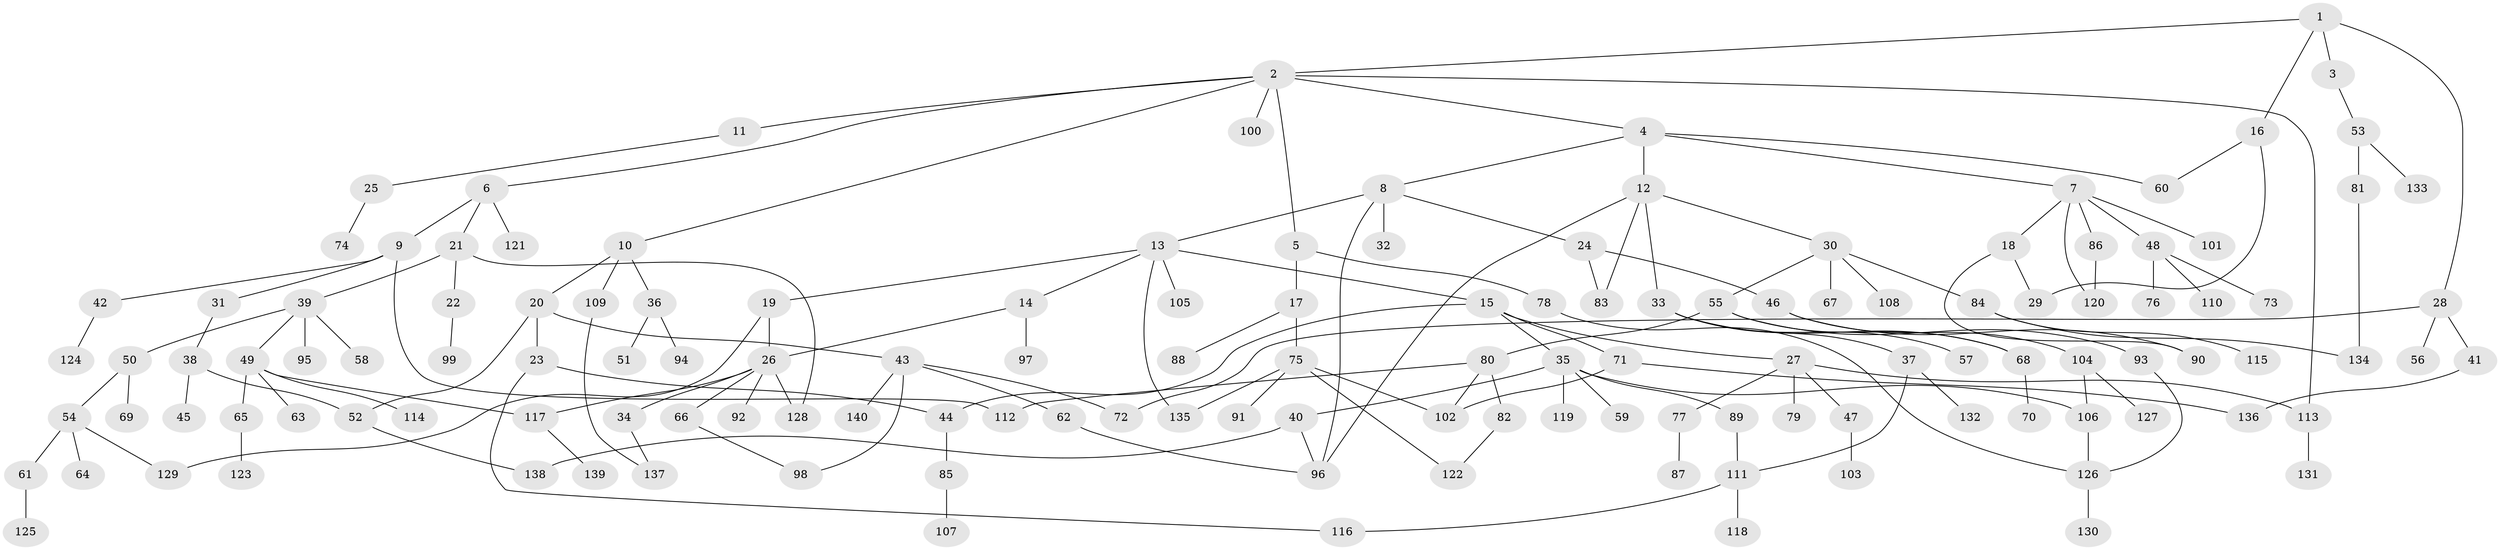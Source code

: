 // Generated by graph-tools (version 1.1) at 2025/42/03/09/25 04:42:13]
// undirected, 140 vertices, 171 edges
graph export_dot {
graph [start="1"]
  node [color=gray90,style=filled];
  1;
  2;
  3;
  4;
  5;
  6;
  7;
  8;
  9;
  10;
  11;
  12;
  13;
  14;
  15;
  16;
  17;
  18;
  19;
  20;
  21;
  22;
  23;
  24;
  25;
  26;
  27;
  28;
  29;
  30;
  31;
  32;
  33;
  34;
  35;
  36;
  37;
  38;
  39;
  40;
  41;
  42;
  43;
  44;
  45;
  46;
  47;
  48;
  49;
  50;
  51;
  52;
  53;
  54;
  55;
  56;
  57;
  58;
  59;
  60;
  61;
  62;
  63;
  64;
  65;
  66;
  67;
  68;
  69;
  70;
  71;
  72;
  73;
  74;
  75;
  76;
  77;
  78;
  79;
  80;
  81;
  82;
  83;
  84;
  85;
  86;
  87;
  88;
  89;
  90;
  91;
  92;
  93;
  94;
  95;
  96;
  97;
  98;
  99;
  100;
  101;
  102;
  103;
  104;
  105;
  106;
  107;
  108;
  109;
  110;
  111;
  112;
  113;
  114;
  115;
  116;
  117;
  118;
  119;
  120;
  121;
  122;
  123;
  124;
  125;
  126;
  127;
  128;
  129;
  130;
  131;
  132;
  133;
  134;
  135;
  136;
  137;
  138;
  139;
  140;
  1 -- 2;
  1 -- 3;
  1 -- 16;
  1 -- 28;
  2 -- 4;
  2 -- 5;
  2 -- 6;
  2 -- 10;
  2 -- 11;
  2 -- 100;
  2 -- 113;
  3 -- 53;
  4 -- 7;
  4 -- 8;
  4 -- 12;
  4 -- 60;
  5 -- 17;
  5 -- 78;
  6 -- 9;
  6 -- 21;
  6 -- 121;
  7 -- 18;
  7 -- 48;
  7 -- 86;
  7 -- 101;
  7 -- 120;
  8 -- 13;
  8 -- 24;
  8 -- 32;
  8 -- 96;
  9 -- 31;
  9 -- 42;
  9 -- 112;
  10 -- 20;
  10 -- 36;
  10 -- 109;
  11 -- 25;
  12 -- 30;
  12 -- 33;
  12 -- 83;
  12 -- 96;
  13 -- 14;
  13 -- 15;
  13 -- 19;
  13 -- 105;
  13 -- 135;
  14 -- 26;
  14 -- 97;
  15 -- 27;
  15 -- 35;
  15 -- 71;
  15 -- 44;
  16 -- 60;
  16 -- 29;
  17 -- 75;
  17 -- 88;
  18 -- 29;
  18 -- 90;
  19 -- 129;
  19 -- 26;
  20 -- 23;
  20 -- 43;
  20 -- 52;
  21 -- 22;
  21 -- 39;
  21 -- 128;
  22 -- 99;
  23 -- 44;
  23 -- 116;
  24 -- 46;
  24 -- 83;
  25 -- 74;
  26 -- 34;
  26 -- 66;
  26 -- 92;
  26 -- 128;
  26 -- 117;
  27 -- 47;
  27 -- 77;
  27 -- 79;
  27 -- 113;
  28 -- 41;
  28 -- 56;
  28 -- 72;
  30 -- 55;
  30 -- 67;
  30 -- 84;
  30 -- 108;
  31 -- 38;
  33 -- 37;
  33 -- 57;
  33 -- 68;
  34 -- 137;
  35 -- 40;
  35 -- 59;
  35 -- 89;
  35 -- 106;
  35 -- 119;
  36 -- 51;
  36 -- 94;
  37 -- 111;
  37 -- 132;
  38 -- 45;
  38 -- 52;
  39 -- 49;
  39 -- 50;
  39 -- 58;
  39 -- 95;
  40 -- 96;
  40 -- 138;
  41 -- 136;
  42 -- 124;
  43 -- 62;
  43 -- 72;
  43 -- 98;
  43 -- 140;
  44 -- 85;
  46 -- 90;
  46 -- 104;
  47 -- 103;
  48 -- 73;
  48 -- 76;
  48 -- 110;
  49 -- 63;
  49 -- 65;
  49 -- 114;
  49 -- 117;
  50 -- 54;
  50 -- 69;
  52 -- 138;
  53 -- 81;
  53 -- 133;
  54 -- 61;
  54 -- 64;
  54 -- 129;
  55 -- 80;
  55 -- 93;
  55 -- 68;
  61 -- 125;
  62 -- 96;
  65 -- 123;
  66 -- 98;
  68 -- 70;
  71 -- 102;
  71 -- 136;
  75 -- 91;
  75 -- 135;
  75 -- 102;
  75 -- 122;
  77 -- 87;
  78 -- 126;
  80 -- 82;
  80 -- 102;
  80 -- 112;
  81 -- 134;
  82 -- 122;
  84 -- 115;
  84 -- 134;
  85 -- 107;
  86 -- 120;
  89 -- 111;
  93 -- 126;
  104 -- 127;
  104 -- 106;
  106 -- 126;
  109 -- 137;
  111 -- 118;
  111 -- 116;
  113 -- 131;
  117 -- 139;
  126 -- 130;
}
